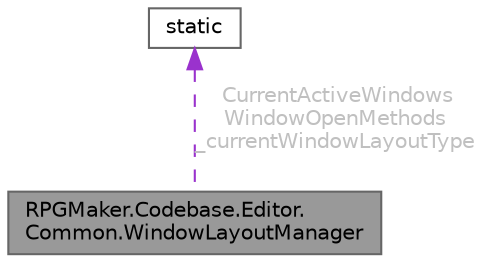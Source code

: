 digraph "RPGMaker.Codebase.Editor.Common.WindowLayoutManager"
{
 // LATEX_PDF_SIZE
  bgcolor="transparent";
  edge [fontname=Helvetica,fontsize=10,labelfontname=Helvetica,labelfontsize=10];
  node [fontname=Helvetica,fontsize=10,shape=box,height=0.2,width=0.4];
  Node1 [id="Node000001",label="RPGMaker.Codebase.Editor.\lCommon.WindowLayoutManager",height=0.2,width=0.4,color="gray40", fillcolor="grey60", style="filled", fontcolor="black",tooltip="😁 ウィンドウ・レイアウト管理機"];
  Node2 -> Node1 [id="edge1_Node000001_Node000002",dir="back",color="darkorchid3",style="dashed",tooltip=" ",label=" CurrentActiveWindows\nWindowOpenMethods\n_currentWindowLayoutType",fontcolor="grey" ];
  Node2 [id="Node000002",label="static",height=0.2,width=0.4,color="gray40", fillcolor="white", style="filled",tooltip=" "];
}
